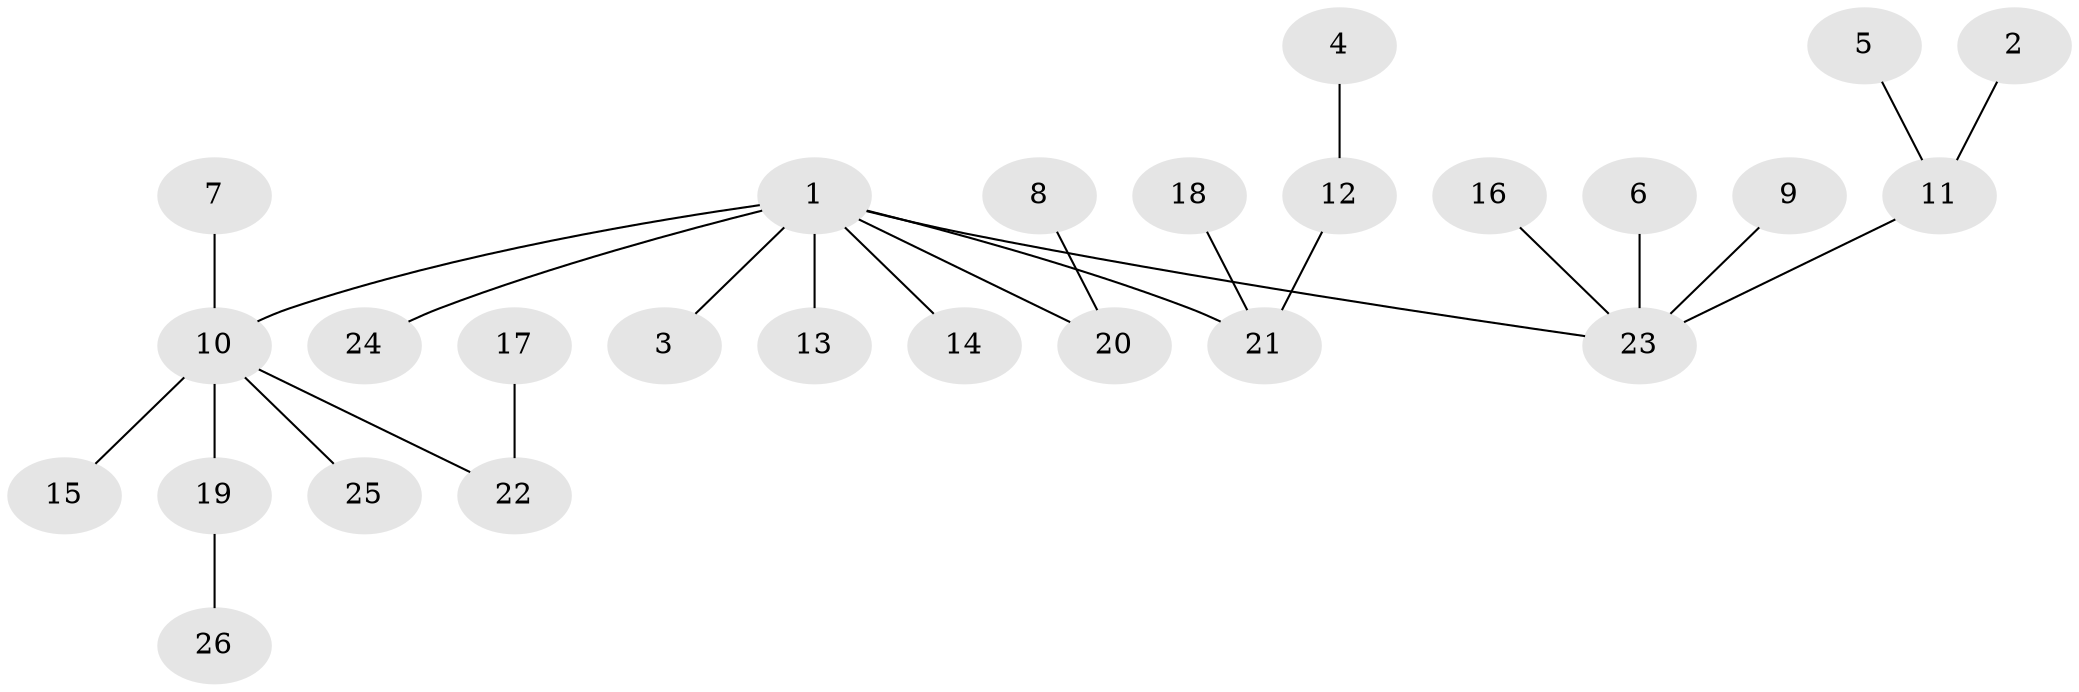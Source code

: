 // original degree distribution, {5: 0.038461538461538464, 4: 0.057692307692307696, 3: 0.07692307692307693, 7: 0.038461538461538464, 2: 0.25, 1: 0.5384615384615384}
// Generated by graph-tools (version 1.1) at 2025/26/03/09/25 03:26:33]
// undirected, 26 vertices, 25 edges
graph export_dot {
graph [start="1"]
  node [color=gray90,style=filled];
  1;
  2;
  3;
  4;
  5;
  6;
  7;
  8;
  9;
  10;
  11;
  12;
  13;
  14;
  15;
  16;
  17;
  18;
  19;
  20;
  21;
  22;
  23;
  24;
  25;
  26;
  1 -- 3 [weight=1.0];
  1 -- 10 [weight=1.0];
  1 -- 13 [weight=1.0];
  1 -- 14 [weight=1.0];
  1 -- 20 [weight=1.0];
  1 -- 21 [weight=1.0];
  1 -- 23 [weight=1.0];
  1 -- 24 [weight=1.0];
  2 -- 11 [weight=1.0];
  4 -- 12 [weight=1.0];
  5 -- 11 [weight=1.0];
  6 -- 23 [weight=1.0];
  7 -- 10 [weight=1.0];
  8 -- 20 [weight=1.0];
  9 -- 23 [weight=1.0];
  10 -- 15 [weight=1.0];
  10 -- 19 [weight=1.0];
  10 -- 22 [weight=1.0];
  10 -- 25 [weight=1.0];
  11 -- 23 [weight=1.0];
  12 -- 21 [weight=1.0];
  16 -- 23 [weight=1.0];
  17 -- 22 [weight=1.0];
  18 -- 21 [weight=1.0];
  19 -- 26 [weight=1.0];
}
